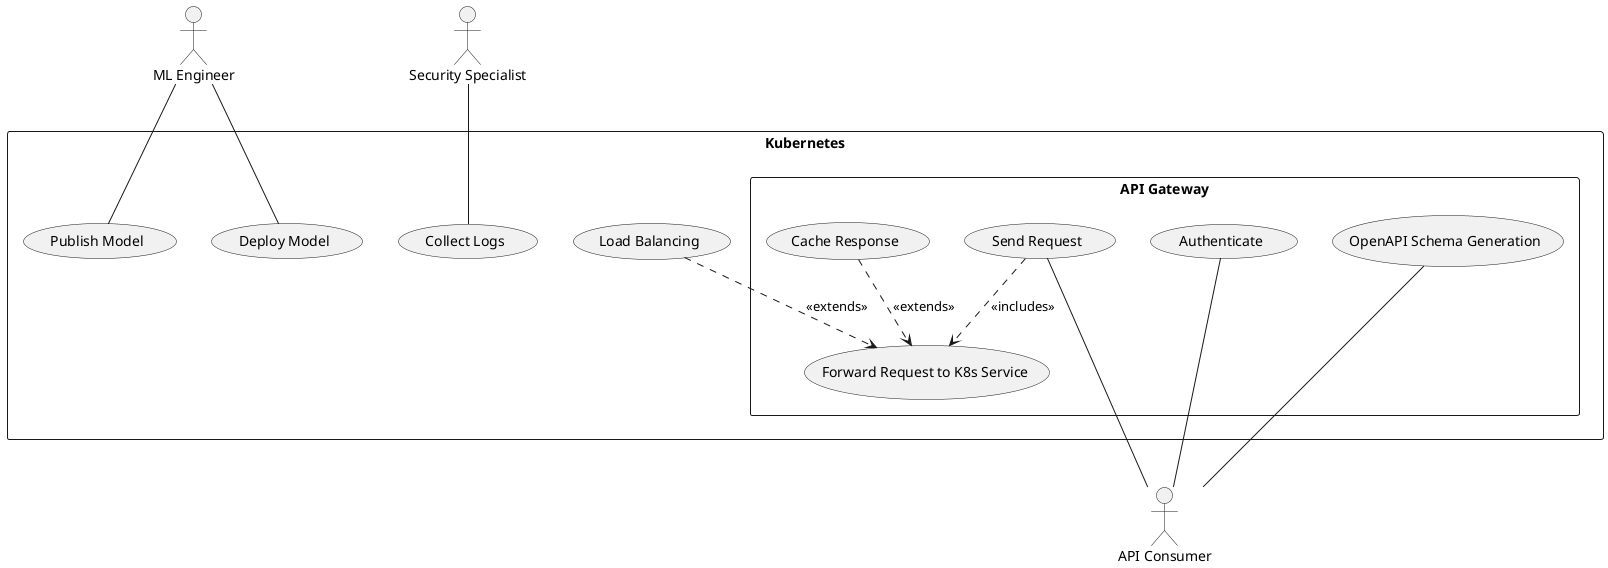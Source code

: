 @startuml

actor "ML Engineer" as mlengineer
actor "API Consumer" as apiconsumer
actor "Security Specialist" as security

rectangle "Kubernetes" as K8s {
  usecase "Load Balancing" as uc3
  usecase "Collect Logs" as uc4
  usecase "Publish Model" as uc8
  usecase "Deploy Model" as uc7
  rectangle "API Gateway" as System {
    usecase "Send Request" as uc1
    usecase "Forward Request to K8s Service" as uc2
    usecase "Authenticate" as uc5
    usecase "Cache Response" as uc6
    usecase "OpenAPI Schema Generation" as uc9
  }
}

uc1 -- apiconsumer
uc1 ..> uc2 : <<includes>>
uc3 ..> uc2 : <<extends>>
uc4 -U- security
uc5 -- apiconsumer
uc6 ..> uc2 : <<extends>>
uc7 -U- mlengineer
uc8 -U- mlengineer
uc9 -- apiconsumer

apiconsumer -U[hidden]- uc2

@enduml
